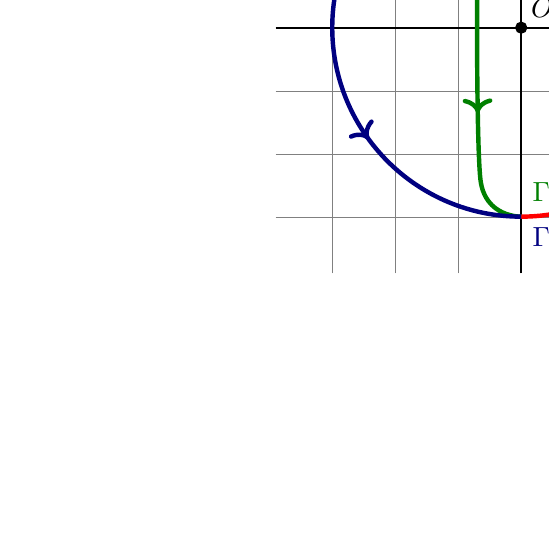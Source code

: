 % Plots of three contours used in the summary of Section I
% See Lecture 5
\tikz[scale=0.8]{
    % Sets the background grid
    \draw[gray,ultra thin,step=1cm] 
        (-3.9, -3.9) grid (3.9, 3.9);
    % Sets the axes
    \draw[thick,->] 
        (-3.9, 0) -- (3.9, 0) 
        node[anchor=south east]{$\mathrm{Re}$};
    \draw[thick,->] 
        (0, -3.9) -- (0, 3.9) 
        node[anchor=north west]{$\mathrm{Im}$};
    % Draws the origin point
    \filldraw
        (0, 0) circle (2.5pt) 
        node[anchor=south west]{$O$};

    \begin{scope}[ultra thick,decoration={
        markings,
        mark=at position 0.7 with {\arrow{>}}
    }]
        % Constructs the first contour (Gamma_1)
        \draw[red,postaction={decorate}] 
            ({3*cos(-90)}, {3*sin(-90)}) arc (-90:90:3cm) 
            node[anchor=north west]{$\Gamma_1$};
        % Constructs the second contour (Gamma_2)
        \draw[green!50!black,postaction={decorate}] 
            plot[smooth, tension=0.4]
            coordinates {
                ({3*cos(90)}, {3*sin(90)}) 
                ({2.5*cos(105)}, {2.5*sin(105)}) 
                ({2.5*cos(-105)}, {2.5*sin(-105)}) 
                ({3*cos(-90)}, {3*sin(-90)})
            }
            node[anchor=south west]{$\Gamma_2$};
        % Constructs the third contour (Gamma_3)
        \draw[blue!50!black,postaction={decorate}] 
            ({3*cos(90)}, {3*sin(90)}) arc (90:270:3cm) 
            node[anchor=north west]{$\Gamma_3$};
    \end{scope}
}
